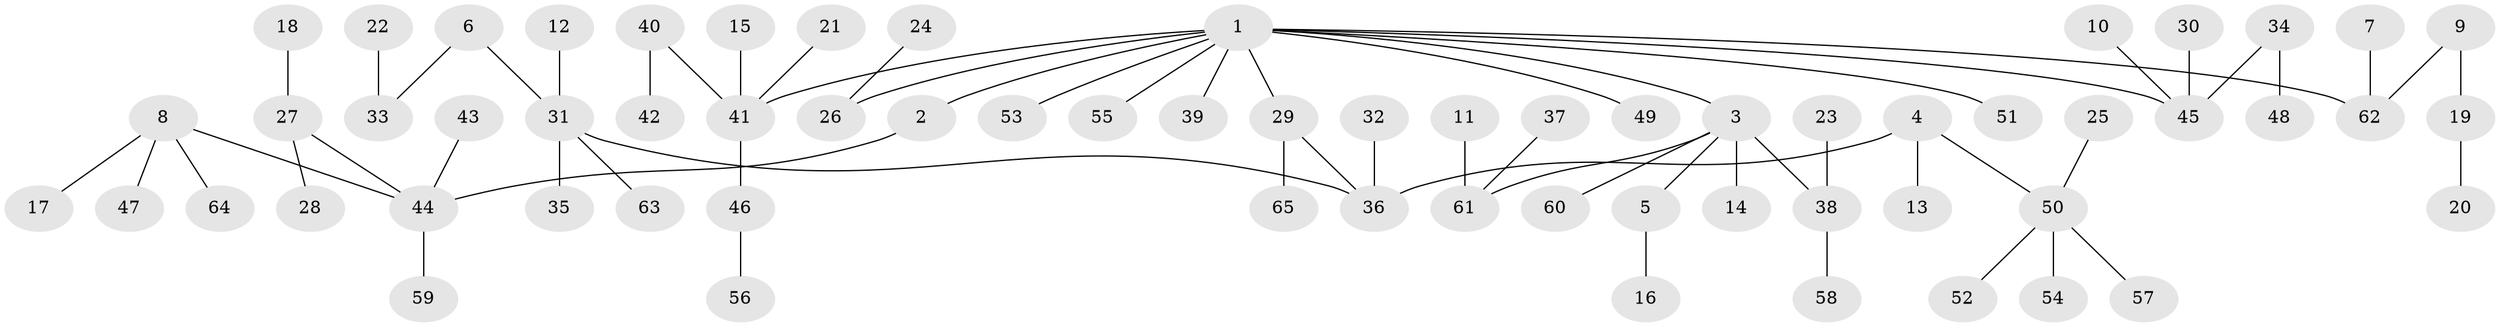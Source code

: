 // original degree distribution, {6: 0.046153846153846156, 4: 0.05384615384615385, 7: 0.007692307692307693, 5: 0.015384615384615385, 3: 0.1, 2: 0.2846153846153846, 1: 0.49230769230769234}
// Generated by graph-tools (version 1.1) at 2025/26/03/09/25 03:26:27]
// undirected, 65 vertices, 64 edges
graph export_dot {
graph [start="1"]
  node [color=gray90,style=filled];
  1;
  2;
  3;
  4;
  5;
  6;
  7;
  8;
  9;
  10;
  11;
  12;
  13;
  14;
  15;
  16;
  17;
  18;
  19;
  20;
  21;
  22;
  23;
  24;
  25;
  26;
  27;
  28;
  29;
  30;
  31;
  32;
  33;
  34;
  35;
  36;
  37;
  38;
  39;
  40;
  41;
  42;
  43;
  44;
  45;
  46;
  47;
  48;
  49;
  50;
  51;
  52;
  53;
  54;
  55;
  56;
  57;
  58;
  59;
  60;
  61;
  62;
  63;
  64;
  65;
  1 -- 2 [weight=1.0];
  1 -- 3 [weight=1.0];
  1 -- 26 [weight=1.0];
  1 -- 29 [weight=1.0];
  1 -- 39 [weight=1.0];
  1 -- 41 [weight=1.0];
  1 -- 45 [weight=1.0];
  1 -- 49 [weight=1.0];
  1 -- 51 [weight=1.0];
  1 -- 53 [weight=1.0];
  1 -- 55 [weight=1.0];
  1 -- 62 [weight=1.0];
  2 -- 44 [weight=1.0];
  3 -- 5 [weight=1.0];
  3 -- 14 [weight=1.0];
  3 -- 38 [weight=1.0];
  3 -- 60 [weight=1.0];
  3 -- 61 [weight=1.0];
  4 -- 13 [weight=1.0];
  4 -- 36 [weight=1.0];
  4 -- 50 [weight=1.0];
  5 -- 16 [weight=1.0];
  6 -- 31 [weight=1.0];
  6 -- 33 [weight=1.0];
  7 -- 62 [weight=1.0];
  8 -- 17 [weight=1.0];
  8 -- 44 [weight=1.0];
  8 -- 47 [weight=1.0];
  8 -- 64 [weight=1.0];
  9 -- 19 [weight=1.0];
  9 -- 62 [weight=1.0];
  10 -- 45 [weight=1.0];
  11 -- 61 [weight=1.0];
  12 -- 31 [weight=1.0];
  15 -- 41 [weight=1.0];
  18 -- 27 [weight=1.0];
  19 -- 20 [weight=1.0];
  21 -- 41 [weight=1.0];
  22 -- 33 [weight=1.0];
  23 -- 38 [weight=1.0];
  24 -- 26 [weight=1.0];
  25 -- 50 [weight=1.0];
  27 -- 28 [weight=1.0];
  27 -- 44 [weight=1.0];
  29 -- 36 [weight=1.0];
  29 -- 65 [weight=1.0];
  30 -- 45 [weight=1.0];
  31 -- 35 [weight=1.0];
  31 -- 36 [weight=1.0];
  31 -- 63 [weight=1.0];
  32 -- 36 [weight=1.0];
  34 -- 45 [weight=1.0];
  34 -- 48 [weight=1.0];
  37 -- 61 [weight=1.0];
  38 -- 58 [weight=1.0];
  40 -- 41 [weight=1.0];
  40 -- 42 [weight=1.0];
  41 -- 46 [weight=1.0];
  43 -- 44 [weight=1.0];
  44 -- 59 [weight=1.0];
  46 -- 56 [weight=1.0];
  50 -- 52 [weight=1.0];
  50 -- 54 [weight=1.0];
  50 -- 57 [weight=1.0];
}
